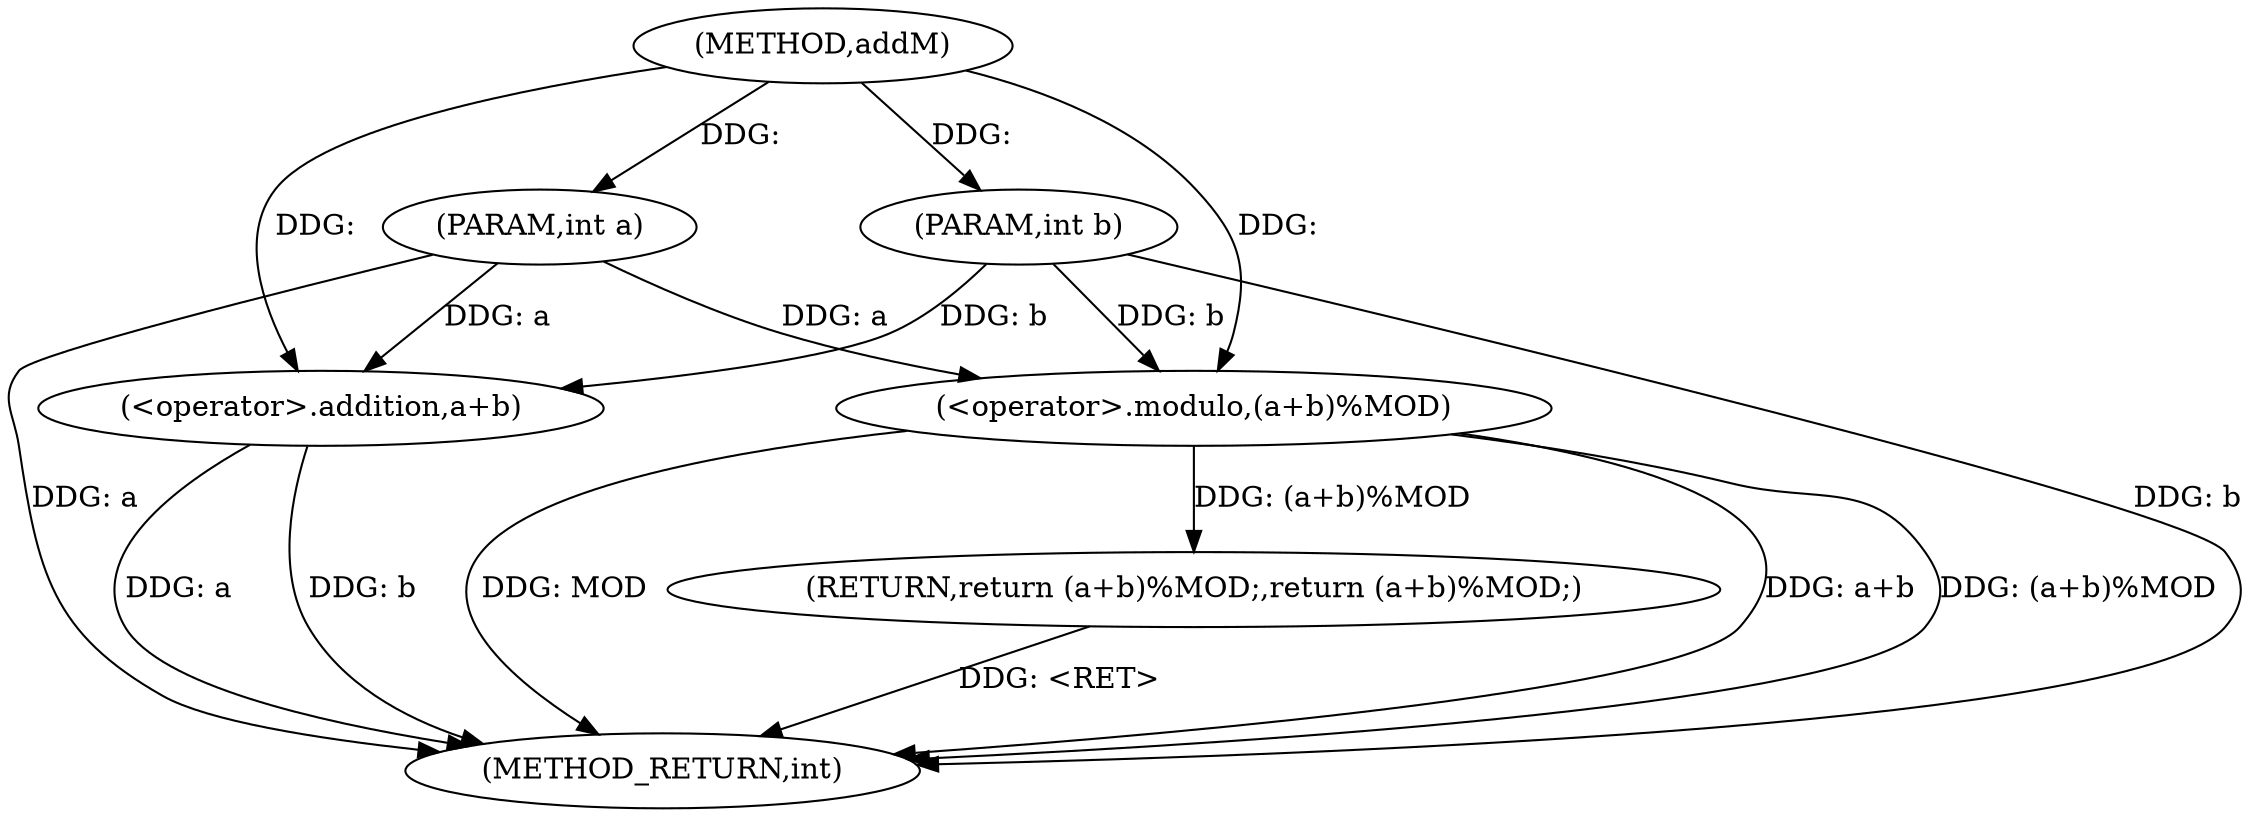 digraph "addM" {  
"1000105" [label = "(METHOD,addM)" ]
"1000115" [label = "(METHOD_RETURN,int)" ]
"1000106" [label = "(PARAM,int a)" ]
"1000107" [label = "(PARAM,int b)" ]
"1000109" [label = "(RETURN,return (a+b)%MOD;,return (a+b)%MOD;)" ]
"1000110" [label = "(<operator>.modulo,(a+b)%MOD)" ]
"1000111" [label = "(<operator>.addition,a+b)" ]
  "1000106" -> "1000115"  [ label = "DDG: a"] 
  "1000107" -> "1000115"  [ label = "DDG: b"] 
  "1000111" -> "1000115"  [ label = "DDG: a"] 
  "1000111" -> "1000115"  [ label = "DDG: b"] 
  "1000110" -> "1000115"  [ label = "DDG: a+b"] 
  "1000110" -> "1000115"  [ label = "DDG: (a+b)%MOD"] 
  "1000109" -> "1000115"  [ label = "DDG: <RET>"] 
  "1000110" -> "1000115"  [ label = "DDG: MOD"] 
  "1000105" -> "1000106"  [ label = "DDG: "] 
  "1000105" -> "1000107"  [ label = "DDG: "] 
  "1000110" -> "1000109"  [ label = "DDG: (a+b)%MOD"] 
  "1000106" -> "1000110"  [ label = "DDG: a"] 
  "1000105" -> "1000110"  [ label = "DDG: "] 
  "1000107" -> "1000110"  [ label = "DDG: b"] 
  "1000106" -> "1000111"  [ label = "DDG: a"] 
  "1000105" -> "1000111"  [ label = "DDG: "] 
  "1000107" -> "1000111"  [ label = "DDG: b"] 
}
